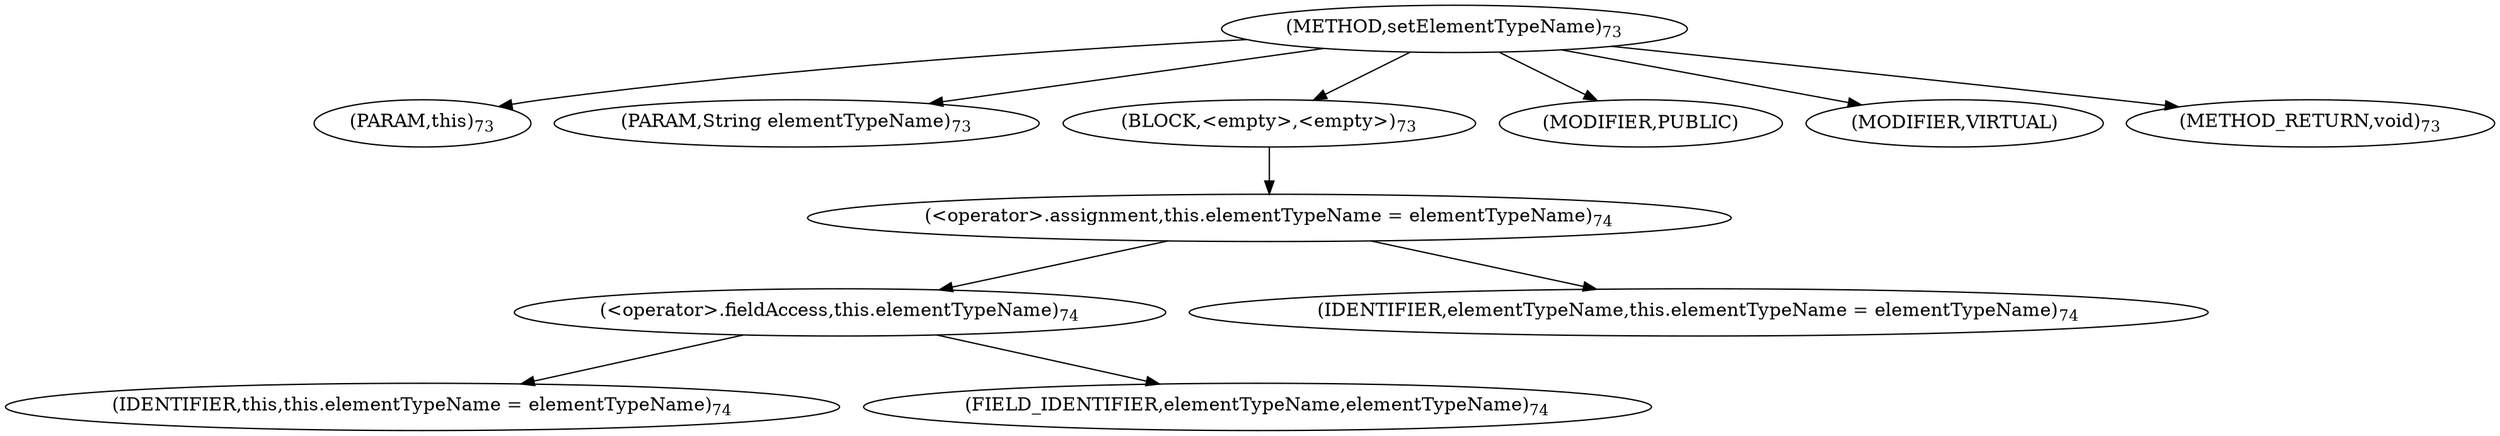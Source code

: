 digraph "setElementTypeName" {  
"120" [label = <(METHOD,setElementTypeName)<SUB>73</SUB>> ]
"16" [label = <(PARAM,this)<SUB>73</SUB>> ]
"121" [label = <(PARAM,String elementTypeName)<SUB>73</SUB>> ]
"122" [label = <(BLOCK,&lt;empty&gt;,&lt;empty&gt;)<SUB>73</SUB>> ]
"123" [label = <(&lt;operator&gt;.assignment,this.elementTypeName = elementTypeName)<SUB>74</SUB>> ]
"124" [label = <(&lt;operator&gt;.fieldAccess,this.elementTypeName)<SUB>74</SUB>> ]
"15" [label = <(IDENTIFIER,this,this.elementTypeName = elementTypeName)<SUB>74</SUB>> ]
"125" [label = <(FIELD_IDENTIFIER,elementTypeName,elementTypeName)<SUB>74</SUB>> ]
"126" [label = <(IDENTIFIER,elementTypeName,this.elementTypeName = elementTypeName)<SUB>74</SUB>> ]
"127" [label = <(MODIFIER,PUBLIC)> ]
"128" [label = <(MODIFIER,VIRTUAL)> ]
"129" [label = <(METHOD_RETURN,void)<SUB>73</SUB>> ]
  "120" -> "16" 
  "120" -> "121" 
  "120" -> "122" 
  "120" -> "127" 
  "120" -> "128" 
  "120" -> "129" 
  "122" -> "123" 
  "123" -> "124" 
  "123" -> "126" 
  "124" -> "15" 
  "124" -> "125" 
}
